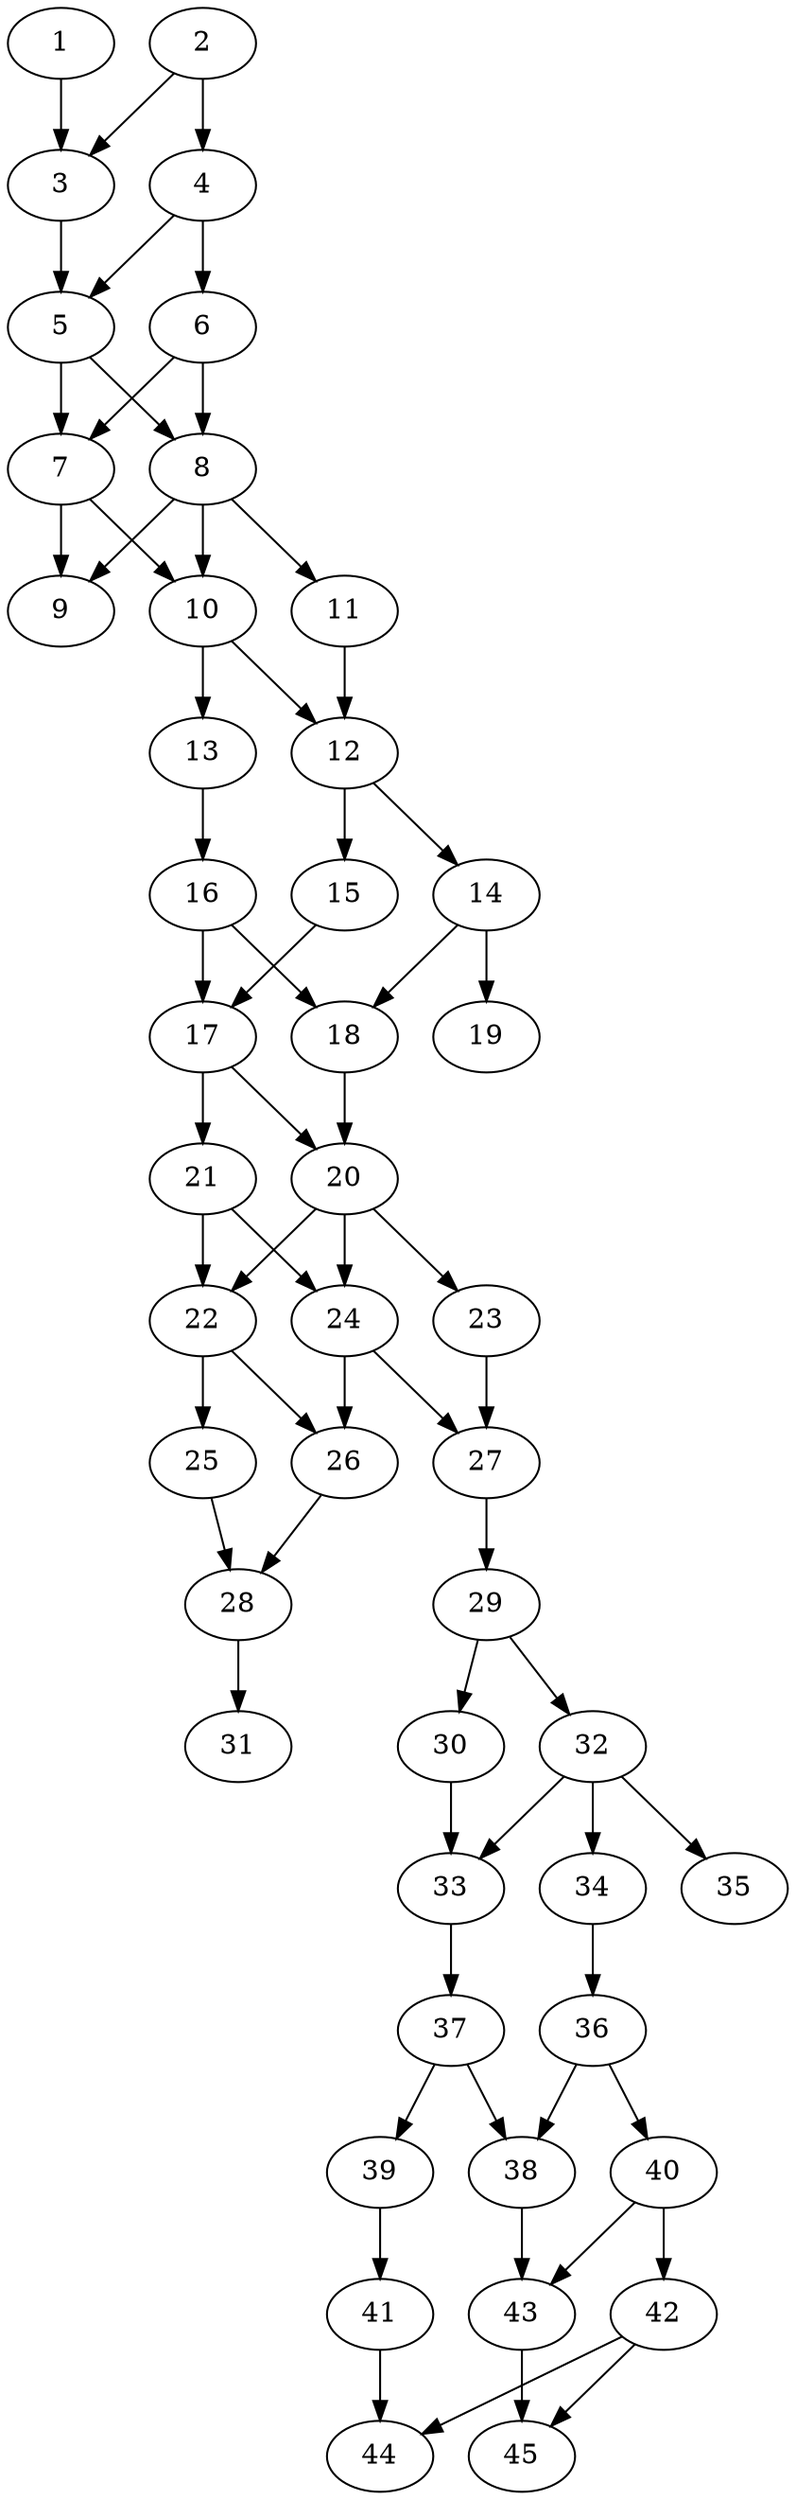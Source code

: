 // DAG automatically generated by daggen at Thu Oct  3 14:07:25 2019
// ./daggen --dot -n 45 --ccr 0.5 --fat 0.3 --regular 0.7 --density 0.6 --mindata 5242880 --maxdata 52428800 
digraph G {
  1 [size="103354368", alpha="0.19", expect_size="51677184"] 
  1 -> 3 [size ="51677184"]
  2 [size="75593728", alpha="0.11", expect_size="37796864"] 
  2 -> 3 [size ="37796864"]
  2 -> 4 [size ="37796864"]
  3 [size="50790400", alpha="0.03", expect_size="25395200"] 
  3 -> 5 [size ="25395200"]
  4 [size="23584768", alpha="0.13", expect_size="11792384"] 
  4 -> 5 [size ="11792384"]
  4 -> 6 [size ="11792384"]
  5 [size="18784256", alpha="0.19", expect_size="9392128"] 
  5 -> 7 [size ="9392128"]
  5 -> 8 [size ="9392128"]
  6 [size="65198080", alpha="0.16", expect_size="32599040"] 
  6 -> 7 [size ="32599040"]
  6 -> 8 [size ="32599040"]
  7 [size="89061376", alpha="0.06", expect_size="44530688"] 
  7 -> 9 [size ="44530688"]
  7 -> 10 [size ="44530688"]
  8 [size="34093056", alpha="0.00", expect_size="17046528"] 
  8 -> 9 [size ="17046528"]
  8 -> 10 [size ="17046528"]
  8 -> 11 [size ="17046528"]
  9 [size="53659648", alpha="0.20", expect_size="26829824"] 
  10 [size="84123648", alpha="0.13", expect_size="42061824"] 
  10 -> 12 [size ="42061824"]
  10 -> 13 [size ="42061824"]
  11 [size="31424512", alpha="0.06", expect_size="15712256"] 
  11 -> 12 [size ="15712256"]
  12 [size="26243072", alpha="0.12", expect_size="13121536"] 
  12 -> 14 [size ="13121536"]
  12 -> 15 [size ="13121536"]
  13 [size="77744128", alpha="0.03", expect_size="38872064"] 
  13 -> 16 [size ="38872064"]
  14 [size="90863616", alpha="0.05", expect_size="45431808"] 
  14 -> 18 [size ="45431808"]
  14 -> 19 [size ="45431808"]
  15 [size="59398144", alpha="0.16", expect_size="29699072"] 
  15 -> 17 [size ="29699072"]
  16 [size="54747136", alpha="0.14", expect_size="27373568"] 
  16 -> 17 [size ="27373568"]
  16 -> 18 [size ="27373568"]
  17 [size="36364288", alpha="0.07", expect_size="18182144"] 
  17 -> 20 [size ="18182144"]
  17 -> 21 [size ="18182144"]
  18 [size="66215936", alpha="0.14", expect_size="33107968"] 
  18 -> 20 [size ="33107968"]
  19 [size="67807232", alpha="0.12", expect_size="33903616"] 
  20 [size="66394112", alpha="0.07", expect_size="33197056"] 
  20 -> 22 [size ="33197056"]
  20 -> 23 [size ="33197056"]
  20 -> 24 [size ="33197056"]
  21 [size="34254848", alpha="0.01", expect_size="17127424"] 
  21 -> 22 [size ="17127424"]
  21 -> 24 [size ="17127424"]
  22 [size="61689856", alpha="0.10", expect_size="30844928"] 
  22 -> 25 [size ="30844928"]
  22 -> 26 [size ="30844928"]
  23 [size="24418304", alpha="0.07", expect_size="12209152"] 
  23 -> 27 [size ="12209152"]
  24 [size="36276224", alpha="0.06", expect_size="18138112"] 
  24 -> 26 [size ="18138112"]
  24 -> 27 [size ="18138112"]
  25 [size="60514304", alpha="0.07", expect_size="30257152"] 
  25 -> 28 [size ="30257152"]
  26 [size="41226240", alpha="0.00", expect_size="20613120"] 
  26 -> 28 [size ="20613120"]
  27 [size="12339200", alpha="0.10", expect_size="6169600"] 
  27 -> 29 [size ="6169600"]
  28 [size="45400064", alpha="0.05", expect_size="22700032"] 
  28 -> 31 [size ="22700032"]
  29 [size="19163136", alpha="0.08", expect_size="9581568"] 
  29 -> 30 [size ="9581568"]
  29 -> 32 [size ="9581568"]
  30 [size="76924928", alpha="0.08", expect_size="38462464"] 
  30 -> 33 [size ="38462464"]
  31 [size="15689728", alpha="0.11", expect_size="7844864"] 
  32 [size="22700032", alpha="0.19", expect_size="11350016"] 
  32 -> 33 [size ="11350016"]
  32 -> 34 [size ="11350016"]
  32 -> 35 [size ="11350016"]
  33 [size="68691968", alpha="0.20", expect_size="34345984"] 
  33 -> 37 [size ="34345984"]
  34 [size="99598336", alpha="0.18", expect_size="49799168"] 
  34 -> 36 [size ="49799168"]
  35 [size="34150400", alpha="0.07", expect_size="17075200"] 
  36 [size="69388288", alpha="0.05", expect_size="34694144"] 
  36 -> 38 [size ="34694144"]
  36 -> 40 [size ="34694144"]
  37 [size="71282688", alpha="0.09", expect_size="35641344"] 
  37 -> 38 [size ="35641344"]
  37 -> 39 [size ="35641344"]
  38 [size="24041472", alpha="0.04", expect_size="12020736"] 
  38 -> 43 [size ="12020736"]
  39 [size="45641728", alpha="0.12", expect_size="22820864"] 
  39 -> 41 [size ="22820864"]
  40 [size="84889600", alpha="0.11", expect_size="42444800"] 
  40 -> 42 [size ="42444800"]
  40 -> 43 [size ="42444800"]
  41 [size="26677248", alpha="0.16", expect_size="13338624"] 
  41 -> 44 [size ="13338624"]
  42 [size="80691200", alpha="0.11", expect_size="40345600"] 
  42 -> 44 [size ="40345600"]
  42 -> 45 [size ="40345600"]
  43 [size="73945088", alpha="0.10", expect_size="36972544"] 
  43 -> 45 [size ="36972544"]
  44 [size="73697280", alpha="0.13", expect_size="36848640"] 
  45 [size="65959936", alpha="0.08", expect_size="32979968"] 
}
